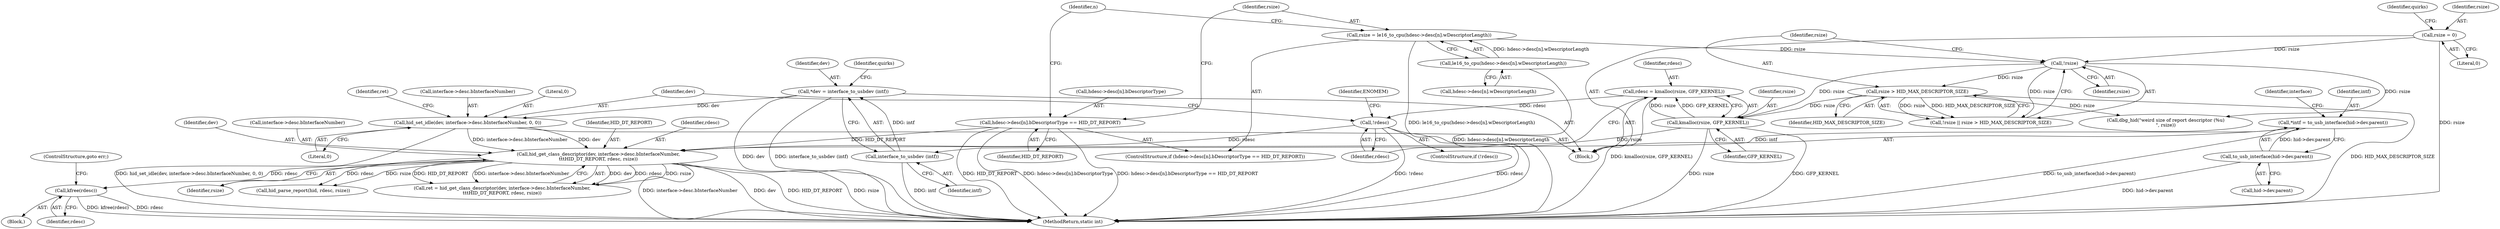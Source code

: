 digraph "0_linux_f043bfc98c193c284e2cd768fefabe18ac2fed9b@API" {
"1000315" [label="(Call,kfree(rdesc))"];
"1000298" [label="(Call,hid_get_class_descriptor(dev, interface->desc.bInterfaceNumber,\n\t\t\tHID_DT_REPORT, rdesc, rsize))"];
"1000287" [label="(Call,hid_set_idle(dev, interface->desc.bInterfaceNumber, 0, 0))"];
"1000120" [label="(Call,*dev = interface_to_usbdev (intf))"];
"1000122" [label="(Call,interface_to_usbdev (intf))"];
"1000105" [label="(Call,*intf = to_usb_interface(hid->dev.parent))"];
"1000107" [label="(Call,to_usb_interface(hid->dev.parent))"];
"1000243" [label="(Call,hdesc->desc[n].bDescriptorType == HID_DT_REPORT)"];
"1000282" [label="(Call,!rdesc)"];
"1000276" [label="(Call,rdesc = kmalloc(rsize, GFP_KERNEL))"];
"1000278" [label="(Call,kmalloc(rsize, GFP_KERNEL))"];
"1000264" [label="(Call,!rsize)"];
"1000252" [label="(Call,rsize = le16_to_cpu(hdesc->desc[n].wDescriptorLength))"];
"1000254" [label="(Call,le16_to_cpu(hdesc->desc[n].wDescriptorLength))"];
"1000130" [label="(Call,rsize = 0)"];
"1000266" [label="(Call,rsize > HID_MAX_DESCRIPTOR_SIZE)"];
"1000103" [label="(Block,)"];
"1000278" [label="(Call,kmalloc(rsize, GFP_KERNEL))"];
"1000297" [label="(Identifier,ret)"];
"1000287" [label="(Call,hid_set_idle(dev, interface->desc.bInterfaceNumber, 0, 0))"];
"1000280" [label="(Identifier,GFP_KERNEL)"];
"1000267" [label="(Identifier,rsize)"];
"1000115" [label="(Identifier,interface)"];
"1000317" [label="(ControlStructure,goto err;)"];
"1000127" [label="(Identifier,quirks)"];
"1000305" [label="(Identifier,HID_DT_REPORT)"];
"1000263" [label="(Call,!rsize || rsize > HID_MAX_DESCRIPTOR_SIZE)"];
"1000279" [label="(Identifier,rsize)"];
"1000243" [label="(Call,hdesc->desc[n].bDescriptorType == HID_DT_REPORT)"];
"1000137" [label="(Identifier,quirks)"];
"1000121" [label="(Identifier,dev)"];
"1000270" [label="(Call,dbg_hid(\"weird size of report descriptor (%u)\n\", rsize))"];
"1000255" [label="(Call,hdesc->desc[n].wDescriptorLength)"];
"1000342" [label="(MethodReturn,static int)"];
"1000268" [label="(Identifier,HID_MAX_DESCRIPTOR_SIZE)"];
"1000123" [label="(Identifier,intf)"];
"1000283" [label="(Identifier,rdesc)"];
"1000122" [label="(Call,interface_to_usbdev (intf))"];
"1000294" [label="(Literal,0)"];
"1000281" [label="(ControlStructure,if (!rdesc))"];
"1000264" [label="(Call,!rsize)"];
"1000315" [label="(Call,kfree(rdesc))"];
"1000312" [label="(Block,)"];
"1000120" [label="(Call,*dev = interface_to_usbdev (intf))"];
"1000295" [label="(Literal,0)"];
"1000244" [label="(Call,hdesc->desc[n].bDescriptorType)"];
"1000265" [label="(Identifier,rsize)"];
"1000131" [label="(Identifier,rsize)"];
"1000251" [label="(Identifier,HID_DT_REPORT)"];
"1000276" [label="(Call,rdesc = kmalloc(rsize, GFP_KERNEL))"];
"1000307" [label="(Identifier,rsize)"];
"1000306" [label="(Identifier,rdesc)"];
"1000241" [label="(Identifier,n)"];
"1000105" [label="(Call,*intf = to_usb_interface(hid->dev.parent))"];
"1000130" [label="(Call,rsize = 0)"];
"1000253" [label="(Identifier,rsize)"];
"1000299" [label="(Identifier,dev)"];
"1000242" [label="(ControlStructure,if (hdesc->desc[n].bDescriptorType == HID_DT_REPORT))"];
"1000266" [label="(Call,rsize > HID_MAX_DESCRIPTOR_SIZE)"];
"1000277" [label="(Identifier,rdesc)"];
"1000298" [label="(Call,hid_get_class_descriptor(dev, interface->desc.bInterfaceNumber,\n\t\t\tHID_DT_REPORT, rdesc, rsize))"];
"1000300" [label="(Call,interface->desc.bInterfaceNumber)"];
"1000288" [label="(Identifier,dev)"];
"1000320" [label="(Call,hid_parse_report(hid, rdesc, rsize))"];
"1000107" [label="(Call,to_usb_interface(hid->dev.parent))"];
"1000316" [label="(Identifier,rdesc)"];
"1000132" [label="(Literal,0)"];
"1000106" [label="(Identifier,intf)"];
"1000286" [label="(Identifier,ENOMEM)"];
"1000296" [label="(Call,ret = hid_get_class_descriptor(dev, interface->desc.bInterfaceNumber,\n\t\t\tHID_DT_REPORT, rdesc, rsize))"];
"1000108" [label="(Call,hid->dev.parent)"];
"1000289" [label="(Call,interface->desc.bInterfaceNumber)"];
"1000252" [label="(Call,rsize = le16_to_cpu(hdesc->desc[n].wDescriptorLength))"];
"1000254" [label="(Call,le16_to_cpu(hdesc->desc[n].wDescriptorLength))"];
"1000282" [label="(Call,!rdesc)"];
"1000315" -> "1000312"  [label="AST: "];
"1000315" -> "1000316"  [label="CFG: "];
"1000316" -> "1000315"  [label="AST: "];
"1000317" -> "1000315"  [label="CFG: "];
"1000315" -> "1000342"  [label="DDG: kfree(rdesc)"];
"1000315" -> "1000342"  [label="DDG: rdesc"];
"1000298" -> "1000315"  [label="DDG: rdesc"];
"1000298" -> "1000296"  [label="AST: "];
"1000298" -> "1000307"  [label="CFG: "];
"1000299" -> "1000298"  [label="AST: "];
"1000300" -> "1000298"  [label="AST: "];
"1000305" -> "1000298"  [label="AST: "];
"1000306" -> "1000298"  [label="AST: "];
"1000307" -> "1000298"  [label="AST: "];
"1000296" -> "1000298"  [label="CFG: "];
"1000298" -> "1000342"  [label="DDG: dev"];
"1000298" -> "1000342"  [label="DDG: HID_DT_REPORT"];
"1000298" -> "1000342"  [label="DDG: rsize"];
"1000298" -> "1000342"  [label="DDG: interface->desc.bInterfaceNumber"];
"1000298" -> "1000296"  [label="DDG: dev"];
"1000298" -> "1000296"  [label="DDG: rdesc"];
"1000298" -> "1000296"  [label="DDG: rsize"];
"1000298" -> "1000296"  [label="DDG: HID_DT_REPORT"];
"1000298" -> "1000296"  [label="DDG: interface->desc.bInterfaceNumber"];
"1000287" -> "1000298"  [label="DDG: dev"];
"1000287" -> "1000298"  [label="DDG: interface->desc.bInterfaceNumber"];
"1000243" -> "1000298"  [label="DDG: HID_DT_REPORT"];
"1000282" -> "1000298"  [label="DDG: rdesc"];
"1000278" -> "1000298"  [label="DDG: rsize"];
"1000298" -> "1000320"  [label="DDG: rdesc"];
"1000298" -> "1000320"  [label="DDG: rsize"];
"1000287" -> "1000103"  [label="AST: "];
"1000287" -> "1000295"  [label="CFG: "];
"1000288" -> "1000287"  [label="AST: "];
"1000289" -> "1000287"  [label="AST: "];
"1000294" -> "1000287"  [label="AST: "];
"1000295" -> "1000287"  [label="AST: "];
"1000297" -> "1000287"  [label="CFG: "];
"1000287" -> "1000342"  [label="DDG: hid_set_idle(dev, interface->desc.bInterfaceNumber, 0, 0)"];
"1000120" -> "1000287"  [label="DDG: dev"];
"1000120" -> "1000103"  [label="AST: "];
"1000120" -> "1000122"  [label="CFG: "];
"1000121" -> "1000120"  [label="AST: "];
"1000122" -> "1000120"  [label="AST: "];
"1000127" -> "1000120"  [label="CFG: "];
"1000120" -> "1000342"  [label="DDG: dev"];
"1000120" -> "1000342"  [label="DDG: interface_to_usbdev (intf)"];
"1000122" -> "1000120"  [label="DDG: intf"];
"1000122" -> "1000123"  [label="CFG: "];
"1000123" -> "1000122"  [label="AST: "];
"1000122" -> "1000342"  [label="DDG: intf"];
"1000105" -> "1000122"  [label="DDG: intf"];
"1000105" -> "1000103"  [label="AST: "];
"1000105" -> "1000107"  [label="CFG: "];
"1000106" -> "1000105"  [label="AST: "];
"1000107" -> "1000105"  [label="AST: "];
"1000115" -> "1000105"  [label="CFG: "];
"1000105" -> "1000342"  [label="DDG: to_usb_interface(hid->dev.parent)"];
"1000107" -> "1000105"  [label="DDG: hid->dev.parent"];
"1000107" -> "1000108"  [label="CFG: "];
"1000108" -> "1000107"  [label="AST: "];
"1000107" -> "1000342"  [label="DDG: hid->dev.parent"];
"1000243" -> "1000242"  [label="AST: "];
"1000243" -> "1000251"  [label="CFG: "];
"1000244" -> "1000243"  [label="AST: "];
"1000251" -> "1000243"  [label="AST: "];
"1000253" -> "1000243"  [label="CFG: "];
"1000241" -> "1000243"  [label="CFG: "];
"1000243" -> "1000342"  [label="DDG: HID_DT_REPORT"];
"1000243" -> "1000342"  [label="DDG: hdesc->desc[n].bDescriptorType"];
"1000243" -> "1000342"  [label="DDG: hdesc->desc[n].bDescriptorType == HID_DT_REPORT"];
"1000282" -> "1000281"  [label="AST: "];
"1000282" -> "1000283"  [label="CFG: "];
"1000283" -> "1000282"  [label="AST: "];
"1000286" -> "1000282"  [label="CFG: "];
"1000288" -> "1000282"  [label="CFG: "];
"1000282" -> "1000342"  [label="DDG: !rdesc"];
"1000282" -> "1000342"  [label="DDG: rdesc"];
"1000276" -> "1000282"  [label="DDG: rdesc"];
"1000276" -> "1000103"  [label="AST: "];
"1000276" -> "1000278"  [label="CFG: "];
"1000277" -> "1000276"  [label="AST: "];
"1000278" -> "1000276"  [label="AST: "];
"1000283" -> "1000276"  [label="CFG: "];
"1000276" -> "1000342"  [label="DDG: kmalloc(rsize, GFP_KERNEL)"];
"1000278" -> "1000276"  [label="DDG: rsize"];
"1000278" -> "1000276"  [label="DDG: GFP_KERNEL"];
"1000278" -> "1000280"  [label="CFG: "];
"1000279" -> "1000278"  [label="AST: "];
"1000280" -> "1000278"  [label="AST: "];
"1000278" -> "1000342"  [label="DDG: GFP_KERNEL"];
"1000278" -> "1000342"  [label="DDG: rsize"];
"1000264" -> "1000278"  [label="DDG: rsize"];
"1000266" -> "1000278"  [label="DDG: rsize"];
"1000264" -> "1000263"  [label="AST: "];
"1000264" -> "1000265"  [label="CFG: "];
"1000265" -> "1000264"  [label="AST: "];
"1000267" -> "1000264"  [label="CFG: "];
"1000263" -> "1000264"  [label="CFG: "];
"1000264" -> "1000263"  [label="DDG: rsize"];
"1000252" -> "1000264"  [label="DDG: rsize"];
"1000130" -> "1000264"  [label="DDG: rsize"];
"1000264" -> "1000266"  [label="DDG: rsize"];
"1000264" -> "1000270"  [label="DDG: rsize"];
"1000252" -> "1000242"  [label="AST: "];
"1000252" -> "1000254"  [label="CFG: "];
"1000253" -> "1000252"  [label="AST: "];
"1000254" -> "1000252"  [label="AST: "];
"1000241" -> "1000252"  [label="CFG: "];
"1000252" -> "1000342"  [label="DDG: le16_to_cpu(hdesc->desc[n].wDescriptorLength)"];
"1000254" -> "1000252"  [label="DDG: hdesc->desc[n].wDescriptorLength"];
"1000254" -> "1000255"  [label="CFG: "];
"1000255" -> "1000254"  [label="AST: "];
"1000254" -> "1000342"  [label="DDG: hdesc->desc[n].wDescriptorLength"];
"1000130" -> "1000103"  [label="AST: "];
"1000130" -> "1000132"  [label="CFG: "];
"1000131" -> "1000130"  [label="AST: "];
"1000132" -> "1000130"  [label="AST: "];
"1000137" -> "1000130"  [label="CFG: "];
"1000130" -> "1000342"  [label="DDG: rsize"];
"1000266" -> "1000263"  [label="AST: "];
"1000266" -> "1000268"  [label="CFG: "];
"1000267" -> "1000266"  [label="AST: "];
"1000268" -> "1000266"  [label="AST: "];
"1000263" -> "1000266"  [label="CFG: "];
"1000266" -> "1000342"  [label="DDG: HID_MAX_DESCRIPTOR_SIZE"];
"1000266" -> "1000263"  [label="DDG: rsize"];
"1000266" -> "1000263"  [label="DDG: HID_MAX_DESCRIPTOR_SIZE"];
"1000266" -> "1000270"  [label="DDG: rsize"];
}
